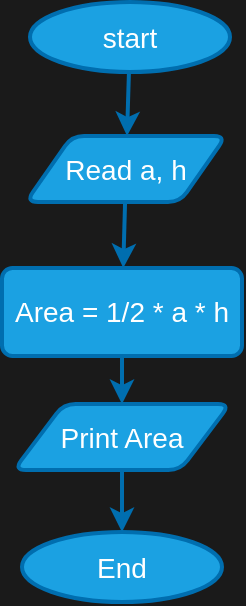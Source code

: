 <mxfile>
    <diagram id="lGzZoS2q4U4fMA3WMjwb" name="Page-1">
        <mxGraphModel dx="608" dy="351" grid="0" gridSize="10" guides="1" tooltips="1" connect="1" arrows="1" fold="1" page="1" pageScale="1" pageWidth="850" pageHeight="1100" background="#1A1A1A" math="0" shadow="0">
            <root>
                <mxCell id="0"/>
                <mxCell id="1" parent="0"/>
                <mxCell id="4" value="" style="edgeStyle=none;html=1;fontSize=14;fillColor=#1ba1e2;strokeColor=#006EAF;strokeWidth=2;" edge="1" parent="1" source="2" target="3">
                    <mxGeometry relative="1" as="geometry"/>
                </mxCell>
                <mxCell id="2" value="&lt;font style=&quot;font-size: 14px;&quot;&gt;start&lt;/font&gt;" style="strokeWidth=2;html=1;shape=mxgraph.flowchart.start_1;whiteSpace=wrap;fillColor=#1ba1e2;fontColor=#ffffff;strokeColor=#006EAF;" vertex="1" parent="1">
                    <mxGeometry x="255" y="23" width="100" height="35" as="geometry"/>
                </mxCell>
                <mxCell id="6" value="" style="edgeStyle=none;html=1;strokeWidth=2;fontSize=14;fillColor=#1ba1e2;strokeColor=#006EAF;" edge="1" parent="1" source="3" target="5">
                    <mxGeometry relative="1" as="geometry"/>
                </mxCell>
                <mxCell id="3" value="Read a, h" style="shape=parallelogram;html=1;strokeWidth=2;perimeter=parallelogramPerimeter;whiteSpace=wrap;rounded=1;arcSize=12;size=0.23;fontSize=14;fillColor=#1ba1e2;fontColor=#ffffff;strokeColor=#006EAF;" vertex="1" parent="1">
                    <mxGeometry x="253" y="90" width="100" height="33" as="geometry"/>
                </mxCell>
                <mxCell id="8" value="" style="edgeStyle=none;html=1;strokeWidth=2;fontSize=14;fillColor=#1ba1e2;strokeColor=#006EAF;" edge="1" parent="1" source="5" target="7">
                    <mxGeometry relative="1" as="geometry"/>
                </mxCell>
                <mxCell id="5" value="Area = 1/2 * a * h" style="whiteSpace=wrap;html=1;fontSize=14;fillColor=#1ba1e2;strokeColor=#006EAF;fontColor=#ffffff;strokeWidth=2;rounded=1;arcSize=12;" vertex="1" parent="1">
                    <mxGeometry x="241" y="156" width="120" height="44" as="geometry"/>
                </mxCell>
                <mxCell id="10" value="" style="edgeStyle=none;html=1;strokeWidth=2;fontSize=14;fillColor=#1ba1e2;strokeColor=#006EAF;" edge="1" parent="1" source="7" target="9">
                    <mxGeometry relative="1" as="geometry"/>
                </mxCell>
                <mxCell id="7" value="Print Area" style="shape=parallelogram;html=1;strokeWidth=2;perimeter=parallelogramPerimeter;whiteSpace=wrap;rounded=1;arcSize=12;size=0.23;fontSize=14;fillColor=#1ba1e2;fontColor=#ffffff;strokeColor=#006EAF;" vertex="1" parent="1">
                    <mxGeometry x="247" y="224" width="108" height="33" as="geometry"/>
                </mxCell>
                <mxCell id="9" value="&lt;font style=&quot;font-size: 14px;&quot;&gt;End&lt;/font&gt;" style="strokeWidth=2;html=1;shape=mxgraph.flowchart.start_1;whiteSpace=wrap;fillColor=#1ba1e2;fontColor=#ffffff;strokeColor=#006EAF;" vertex="1" parent="1">
                    <mxGeometry x="251" y="288" width="100" height="35" as="geometry"/>
                </mxCell>
            </root>
        </mxGraphModel>
    </diagram>
</mxfile>